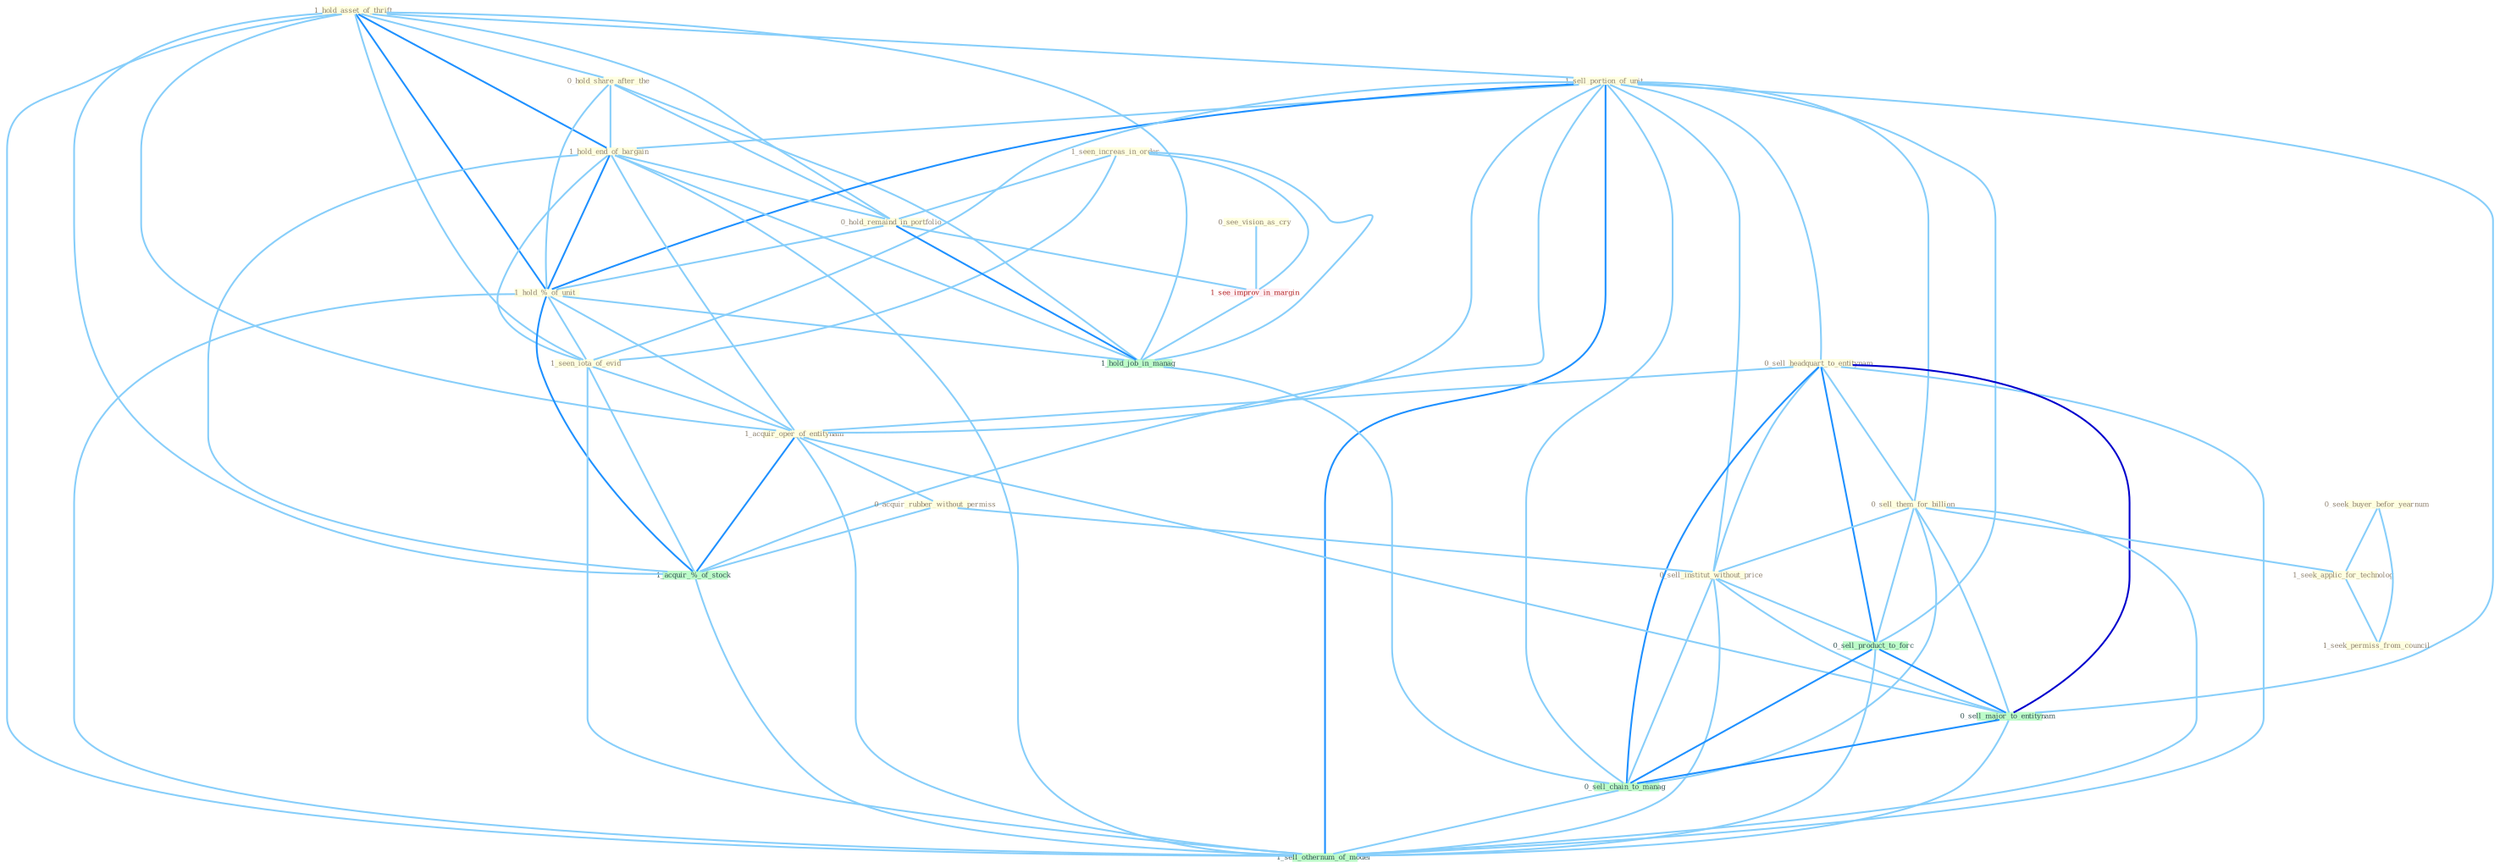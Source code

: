 Graph G{ 
    node
    [shape=polygon,style=filled,width=.5,height=.06,color="#BDFCC9",fixedsize=true,fontsize=4,
    fontcolor="#2f4f4f"];
    {node
    [color="#ffffe0", fontcolor="#8b7d6b"] "1_hold_asset_of_thrift " "0_hold_share_after_the " "1_sell_portion_of_unit " "0_sell_headquart_to_entitynam " "1_seen_increas_in_order " "1_hold_end_of_bargain " "0_sell_them_for_billion " "0_hold_remaind_in_portfolio " "0_seek_buyer_befor_yearnum " "1_seek_applic_for_technolog " "0_see_vision_as_cry " "1_hold_%_of_unit " "1_seen_iota_of_evid " "1_acquir_oper_of_entitynam " "0_acquir_rubber_without_permiss " "0_sell_institut_without_price " "1_seek_permiss_from_council "}
{node [color="#fff0f5", fontcolor="#b22222"] "1_see_improv_in_margin "}
edge [color="#B0E2FF"];

	"1_hold_asset_of_thrift " -- "0_hold_share_after_the " [w="1", color="#87cefa" ];
	"1_hold_asset_of_thrift " -- "1_sell_portion_of_unit " [w="1", color="#87cefa" ];
	"1_hold_asset_of_thrift " -- "1_hold_end_of_bargain " [w="2", color="#1e90ff" , len=0.8];
	"1_hold_asset_of_thrift " -- "0_hold_remaind_in_portfolio " [w="1", color="#87cefa" ];
	"1_hold_asset_of_thrift " -- "1_hold_%_of_unit " [w="2", color="#1e90ff" , len=0.8];
	"1_hold_asset_of_thrift " -- "1_seen_iota_of_evid " [w="1", color="#87cefa" ];
	"1_hold_asset_of_thrift " -- "1_acquir_oper_of_entitynam " [w="1", color="#87cefa" ];
	"1_hold_asset_of_thrift " -- "1_acquir_%_of_stock " [w="1", color="#87cefa" ];
	"1_hold_asset_of_thrift " -- "1_hold_job_in_manag " [w="1", color="#87cefa" ];
	"1_hold_asset_of_thrift " -- "1_sell_othernum_of_model " [w="1", color="#87cefa" ];
	"0_hold_share_after_the " -- "1_hold_end_of_bargain " [w="1", color="#87cefa" ];
	"0_hold_share_after_the " -- "0_hold_remaind_in_portfolio " [w="1", color="#87cefa" ];
	"0_hold_share_after_the " -- "1_hold_%_of_unit " [w="1", color="#87cefa" ];
	"0_hold_share_after_the " -- "1_hold_job_in_manag " [w="1", color="#87cefa" ];
	"1_sell_portion_of_unit " -- "0_sell_headquart_to_entitynam " [w="1", color="#87cefa" ];
	"1_sell_portion_of_unit " -- "1_hold_end_of_bargain " [w="1", color="#87cefa" ];
	"1_sell_portion_of_unit " -- "0_sell_them_for_billion " [w="1", color="#87cefa" ];
	"1_sell_portion_of_unit " -- "1_hold_%_of_unit " [w="2", color="#1e90ff" , len=0.8];
	"1_sell_portion_of_unit " -- "1_seen_iota_of_evid " [w="1", color="#87cefa" ];
	"1_sell_portion_of_unit " -- "1_acquir_oper_of_entitynam " [w="1", color="#87cefa" ];
	"1_sell_portion_of_unit " -- "0_sell_institut_without_price " [w="1", color="#87cefa" ];
	"1_sell_portion_of_unit " -- "1_acquir_%_of_stock " [w="1", color="#87cefa" ];
	"1_sell_portion_of_unit " -- "0_sell_product_to_forc " [w="1", color="#87cefa" ];
	"1_sell_portion_of_unit " -- "0_sell_major_to_entitynam " [w="1", color="#87cefa" ];
	"1_sell_portion_of_unit " -- "0_sell_chain_to_manag " [w="1", color="#87cefa" ];
	"1_sell_portion_of_unit " -- "1_sell_othernum_of_model " [w="2", color="#1e90ff" , len=0.8];
	"0_sell_headquart_to_entitynam " -- "0_sell_them_for_billion " [w="1", color="#87cefa" ];
	"0_sell_headquart_to_entitynam " -- "1_acquir_oper_of_entitynam " [w="1", color="#87cefa" ];
	"0_sell_headquart_to_entitynam " -- "0_sell_institut_without_price " [w="1", color="#87cefa" ];
	"0_sell_headquart_to_entitynam " -- "0_sell_product_to_forc " [w="2", color="#1e90ff" , len=0.8];
	"0_sell_headquart_to_entitynam " -- "0_sell_major_to_entitynam " [w="3", color="#0000cd" , len=0.6];
	"0_sell_headquart_to_entitynam " -- "0_sell_chain_to_manag " [w="2", color="#1e90ff" , len=0.8];
	"0_sell_headquart_to_entitynam " -- "1_sell_othernum_of_model " [w="1", color="#87cefa" ];
	"1_seen_increas_in_order " -- "0_hold_remaind_in_portfolio " [w="1", color="#87cefa" ];
	"1_seen_increas_in_order " -- "1_seen_iota_of_evid " [w="1", color="#87cefa" ];
	"1_seen_increas_in_order " -- "1_see_improv_in_margin " [w="1", color="#87cefa" ];
	"1_seen_increas_in_order " -- "1_hold_job_in_manag " [w="1", color="#87cefa" ];
	"1_hold_end_of_bargain " -- "0_hold_remaind_in_portfolio " [w="1", color="#87cefa" ];
	"1_hold_end_of_bargain " -- "1_hold_%_of_unit " [w="2", color="#1e90ff" , len=0.8];
	"1_hold_end_of_bargain " -- "1_seen_iota_of_evid " [w="1", color="#87cefa" ];
	"1_hold_end_of_bargain " -- "1_acquir_oper_of_entitynam " [w="1", color="#87cefa" ];
	"1_hold_end_of_bargain " -- "1_acquir_%_of_stock " [w="1", color="#87cefa" ];
	"1_hold_end_of_bargain " -- "1_hold_job_in_manag " [w="1", color="#87cefa" ];
	"1_hold_end_of_bargain " -- "1_sell_othernum_of_model " [w="1", color="#87cefa" ];
	"0_sell_them_for_billion " -- "1_seek_applic_for_technolog " [w="1", color="#87cefa" ];
	"0_sell_them_for_billion " -- "0_sell_institut_without_price " [w="1", color="#87cefa" ];
	"0_sell_them_for_billion " -- "0_sell_product_to_forc " [w="1", color="#87cefa" ];
	"0_sell_them_for_billion " -- "0_sell_major_to_entitynam " [w="1", color="#87cefa" ];
	"0_sell_them_for_billion " -- "0_sell_chain_to_manag " [w="1", color="#87cefa" ];
	"0_sell_them_for_billion " -- "1_sell_othernum_of_model " [w="1", color="#87cefa" ];
	"0_hold_remaind_in_portfolio " -- "1_hold_%_of_unit " [w="1", color="#87cefa" ];
	"0_hold_remaind_in_portfolio " -- "1_see_improv_in_margin " [w="1", color="#87cefa" ];
	"0_hold_remaind_in_portfolio " -- "1_hold_job_in_manag " [w="2", color="#1e90ff" , len=0.8];
	"0_seek_buyer_befor_yearnum " -- "1_seek_applic_for_technolog " [w="1", color="#87cefa" ];
	"0_seek_buyer_befor_yearnum " -- "1_seek_permiss_from_council " [w="1", color="#87cefa" ];
	"1_seek_applic_for_technolog " -- "1_seek_permiss_from_council " [w="1", color="#87cefa" ];
	"0_see_vision_as_cry " -- "1_see_improv_in_margin " [w="1", color="#87cefa" ];
	"1_hold_%_of_unit " -- "1_seen_iota_of_evid " [w="1", color="#87cefa" ];
	"1_hold_%_of_unit " -- "1_acquir_oper_of_entitynam " [w="1", color="#87cefa" ];
	"1_hold_%_of_unit " -- "1_acquir_%_of_stock " [w="2", color="#1e90ff" , len=0.8];
	"1_hold_%_of_unit " -- "1_hold_job_in_manag " [w="1", color="#87cefa" ];
	"1_hold_%_of_unit " -- "1_sell_othernum_of_model " [w="1", color="#87cefa" ];
	"1_seen_iota_of_evid " -- "1_acquir_oper_of_entitynam " [w="1", color="#87cefa" ];
	"1_seen_iota_of_evid " -- "1_acquir_%_of_stock " [w="1", color="#87cefa" ];
	"1_seen_iota_of_evid " -- "1_sell_othernum_of_model " [w="1", color="#87cefa" ];
	"1_acquir_oper_of_entitynam " -- "0_acquir_rubber_without_permiss " [w="1", color="#87cefa" ];
	"1_acquir_oper_of_entitynam " -- "1_acquir_%_of_stock " [w="2", color="#1e90ff" , len=0.8];
	"1_acquir_oper_of_entitynam " -- "0_sell_major_to_entitynam " [w="1", color="#87cefa" ];
	"1_acquir_oper_of_entitynam " -- "1_sell_othernum_of_model " [w="1", color="#87cefa" ];
	"0_acquir_rubber_without_permiss " -- "0_sell_institut_without_price " [w="1", color="#87cefa" ];
	"0_acquir_rubber_without_permiss " -- "1_acquir_%_of_stock " [w="1", color="#87cefa" ];
	"0_sell_institut_without_price " -- "0_sell_product_to_forc " [w="1", color="#87cefa" ];
	"0_sell_institut_without_price " -- "0_sell_major_to_entitynam " [w="1", color="#87cefa" ];
	"0_sell_institut_without_price " -- "0_sell_chain_to_manag " [w="1", color="#87cefa" ];
	"0_sell_institut_without_price " -- "1_sell_othernum_of_model " [w="1", color="#87cefa" ];
	"1_see_improv_in_margin " -- "1_hold_job_in_manag " [w="1", color="#87cefa" ];
	"1_acquir_%_of_stock " -- "1_sell_othernum_of_model " [w="1", color="#87cefa" ];
	"1_hold_job_in_manag " -- "0_sell_chain_to_manag " [w="1", color="#87cefa" ];
	"0_sell_product_to_forc " -- "0_sell_major_to_entitynam " [w="2", color="#1e90ff" , len=0.8];
	"0_sell_product_to_forc " -- "0_sell_chain_to_manag " [w="2", color="#1e90ff" , len=0.8];
	"0_sell_product_to_forc " -- "1_sell_othernum_of_model " [w="1", color="#87cefa" ];
	"0_sell_major_to_entitynam " -- "0_sell_chain_to_manag " [w="2", color="#1e90ff" , len=0.8];
	"0_sell_major_to_entitynam " -- "1_sell_othernum_of_model " [w="1", color="#87cefa" ];
	"0_sell_chain_to_manag " -- "1_sell_othernum_of_model " [w="1", color="#87cefa" ];
}